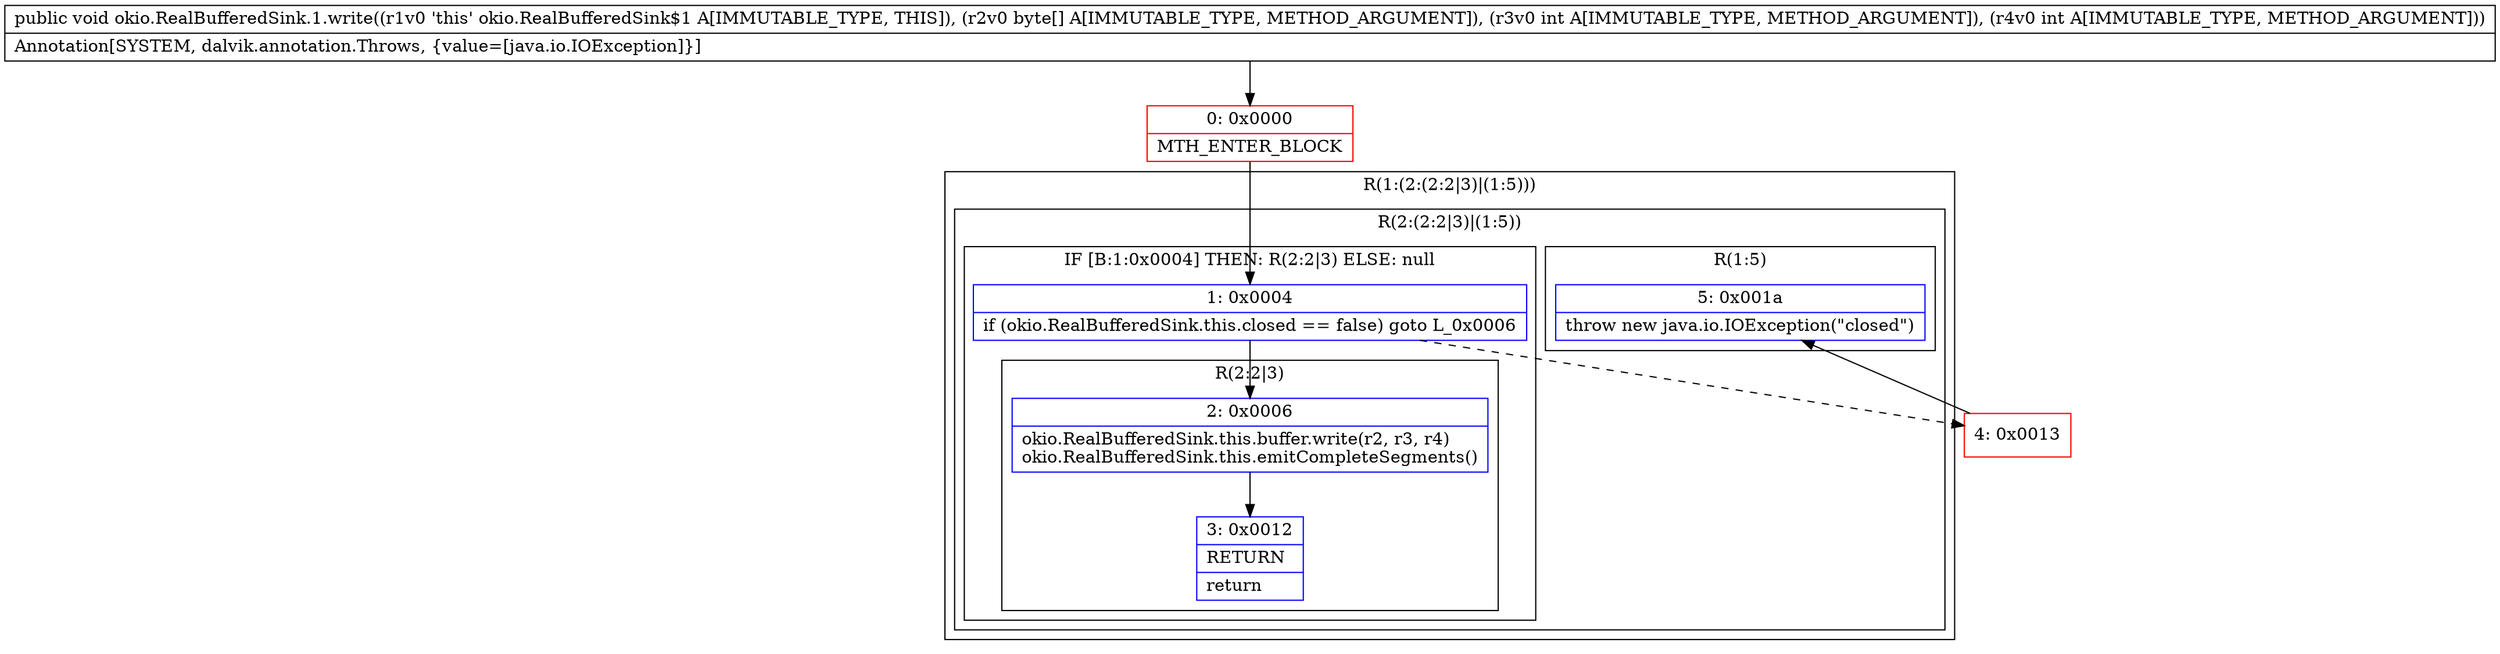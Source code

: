 digraph "CFG forokio.RealBufferedSink.1.write([BII)V" {
subgraph cluster_Region_693061094 {
label = "R(1:(2:(2:2|3)|(1:5)))";
node [shape=record,color=blue];
subgraph cluster_Region_891918822 {
label = "R(2:(2:2|3)|(1:5))";
node [shape=record,color=blue];
subgraph cluster_IfRegion_391756618 {
label = "IF [B:1:0x0004] THEN: R(2:2|3) ELSE: null";
node [shape=record,color=blue];
Node_1 [shape=record,label="{1\:\ 0x0004|if (okio.RealBufferedSink.this.closed == false) goto L_0x0006\l}"];
subgraph cluster_Region_711401262 {
label = "R(2:2|3)";
node [shape=record,color=blue];
Node_2 [shape=record,label="{2\:\ 0x0006|okio.RealBufferedSink.this.buffer.write(r2, r3, r4)\lokio.RealBufferedSink.this.emitCompleteSegments()\l}"];
Node_3 [shape=record,label="{3\:\ 0x0012|RETURN\l|return\l}"];
}
}
subgraph cluster_Region_2043944945 {
label = "R(1:5)";
node [shape=record,color=blue];
Node_5 [shape=record,label="{5\:\ 0x001a|throw new java.io.IOException(\"closed\")\l}"];
}
}
}
Node_0 [shape=record,color=red,label="{0\:\ 0x0000|MTH_ENTER_BLOCK\l}"];
Node_4 [shape=record,color=red,label="{4\:\ 0x0013}"];
MethodNode[shape=record,label="{public void okio.RealBufferedSink.1.write((r1v0 'this' okio.RealBufferedSink$1 A[IMMUTABLE_TYPE, THIS]), (r2v0 byte[] A[IMMUTABLE_TYPE, METHOD_ARGUMENT]), (r3v0 int A[IMMUTABLE_TYPE, METHOD_ARGUMENT]), (r4v0 int A[IMMUTABLE_TYPE, METHOD_ARGUMENT]))  | Annotation[SYSTEM, dalvik.annotation.Throws, \{value=[java.io.IOException]\}]\l}"];
MethodNode -> Node_0;
Node_1 -> Node_2;
Node_1 -> Node_4[style=dashed];
Node_2 -> Node_3;
Node_0 -> Node_1;
Node_4 -> Node_5;
}

